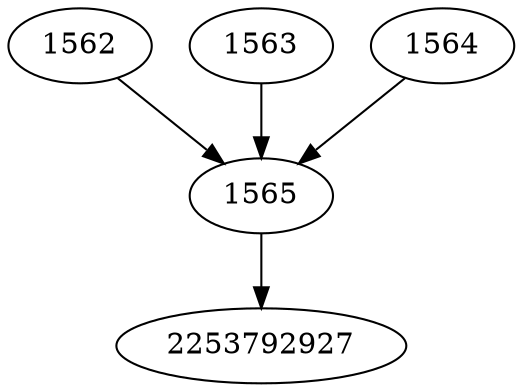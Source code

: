 strict digraph  {
1562;
1563;
1564;
1565;
2253792927;
1562 -> 1565;
1563 -> 1565;
1564 -> 1565;
1565 -> 2253792927;
}
